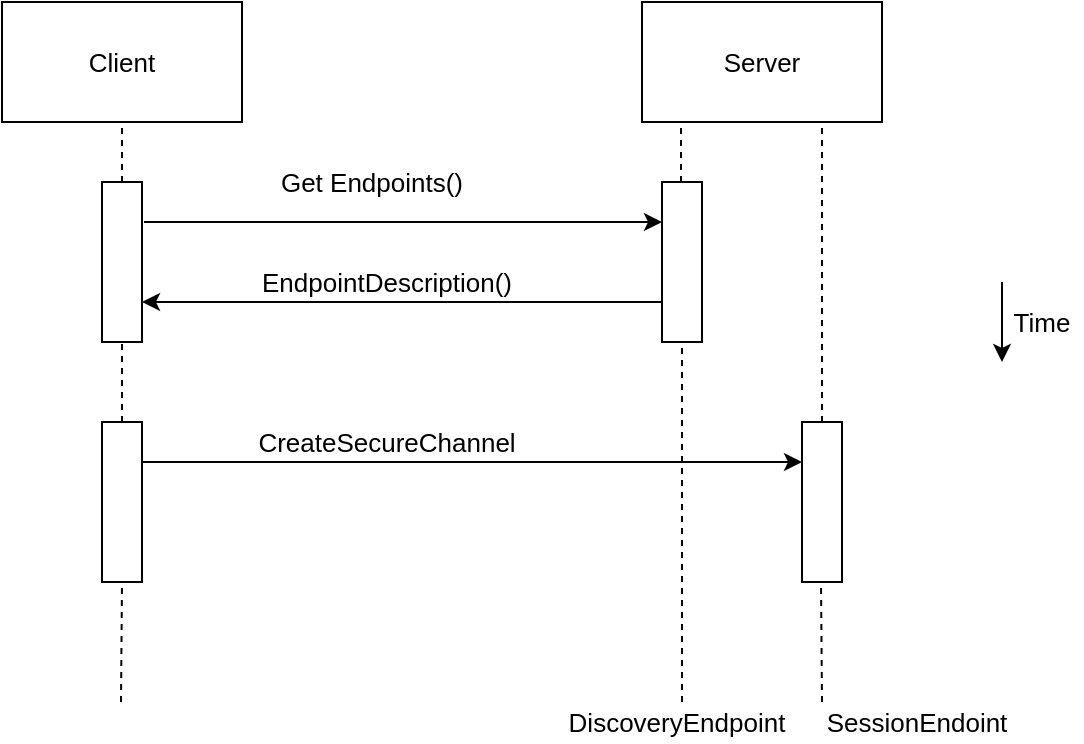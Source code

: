<mxfile version="14.3.1" type="github">
  <diagram id="3hPxVYJImWLscZgYbSC4" name="Page-1">
    <mxGraphModel dx="1350" dy="748" grid="1" gridSize="10" guides="1" tooltips="1" connect="1" arrows="1" fold="1" page="1" pageScale="1" pageWidth="850" pageHeight="1100" math="0" shadow="0">
      <root>
        <mxCell id="0" />
        <mxCell id="1" parent="0" />
        <mxCell id="DC02iXN6waR2BpefgzYk-1" value="Client" style="rounded=0;whiteSpace=wrap;html=1;fontSize=13;" vertex="1" parent="1">
          <mxGeometry x="180" y="180" width="120" height="60" as="geometry" />
        </mxCell>
        <mxCell id="DC02iXN6waR2BpefgzYk-2" value="Server" style="rounded=0;whiteSpace=wrap;html=1;fontSize=13;" vertex="1" parent="1">
          <mxGeometry x="500" y="180" width="120" height="60" as="geometry" />
        </mxCell>
        <mxCell id="DC02iXN6waR2BpefgzYk-3" value="" style="endArrow=none;dashed=1;html=1;entryX=0.5;entryY=1;entryDx=0;entryDy=0;fontSize=13;" edge="1" parent="1" target="DC02iXN6waR2BpefgzYk-1">
          <mxGeometry width="50" height="50" relative="1" as="geometry">
            <mxPoint x="240" y="270" as="sourcePoint" />
            <mxPoint x="450" y="360" as="targetPoint" />
          </mxGeometry>
        </mxCell>
        <mxCell id="DC02iXN6waR2BpefgzYk-4" value="" style="rounded=0;whiteSpace=wrap;html=1;fontSize=13;" vertex="1" parent="1">
          <mxGeometry x="230" y="270" width="20" height="80" as="geometry" />
        </mxCell>
        <mxCell id="DC02iXN6waR2BpefgzYk-5" value="" style="rounded=0;whiteSpace=wrap;html=1;fontSize=13;" vertex="1" parent="1">
          <mxGeometry x="510" y="270" width="20" height="80" as="geometry" />
        </mxCell>
        <mxCell id="DC02iXN6waR2BpefgzYk-6" value="" style="rounded=0;whiteSpace=wrap;html=1;fontSize=13;" vertex="1" parent="1">
          <mxGeometry x="230" y="390" width="20" height="80" as="geometry" />
        </mxCell>
        <mxCell id="DC02iXN6waR2BpefgzYk-7" value="" style="rounded=0;whiteSpace=wrap;html=1;fontSize=13;" vertex="1" parent="1">
          <mxGeometry x="580" y="390" width="20" height="80" as="geometry" />
        </mxCell>
        <mxCell id="DC02iXN6waR2BpefgzYk-9" value="" style="endArrow=none;dashed=1;html=1;entryX=0.5;entryY=1;entryDx=0;entryDy=0;fontSize=13;" edge="1" parent="1">
          <mxGeometry width="50" height="50" relative="1" as="geometry">
            <mxPoint x="519.5" y="270" as="sourcePoint" />
            <mxPoint x="519.5" y="240" as="targetPoint" />
          </mxGeometry>
        </mxCell>
        <mxCell id="DC02iXN6waR2BpefgzYk-12" value="" style="endArrow=none;dashed=1;html=1;entryX=0.5;entryY=1;entryDx=0;entryDy=0;exitX=0.5;exitY=0;exitDx=0;exitDy=0;fontSize=13;" edge="1" parent="1" source="DC02iXN6waR2BpefgzYk-6" target="DC02iXN6waR2BpefgzYk-4">
          <mxGeometry width="50" height="50" relative="1" as="geometry">
            <mxPoint x="250" y="280" as="sourcePoint" />
            <mxPoint x="250" y="250" as="targetPoint" />
          </mxGeometry>
        </mxCell>
        <mxCell id="DC02iXN6waR2BpefgzYk-13" value="" style="endArrow=none;dashed=1;html=1;entryX=0.5;entryY=1;entryDx=0;entryDy=0;exitX=0.5;exitY=0;exitDx=0;exitDy=0;fontSize=13;" edge="1" parent="1" target="DC02iXN6waR2BpefgzYk-6">
          <mxGeometry width="50" height="50" relative="1" as="geometry">
            <mxPoint x="239.5" y="530" as="sourcePoint" />
            <mxPoint x="239.5" y="490" as="targetPoint" />
          </mxGeometry>
        </mxCell>
        <mxCell id="DC02iXN6waR2BpefgzYk-14" value="" style="endArrow=none;dashed=1;html=1;entryX=0.5;entryY=1;entryDx=0;entryDy=0;fontSize=13;" edge="1" parent="1" target="DC02iXN6waR2BpefgzYk-5">
          <mxGeometry width="50" height="50" relative="1" as="geometry">
            <mxPoint x="520" y="530" as="sourcePoint" />
            <mxPoint x="250" y="480" as="targetPoint" />
          </mxGeometry>
        </mxCell>
        <mxCell id="DC02iXN6waR2BpefgzYk-15" value="" style="endArrow=none;dashed=1;html=1;entryX=0.75;entryY=1;entryDx=0;entryDy=0;exitX=0.5;exitY=0;exitDx=0;exitDy=0;fontSize=13;" edge="1" parent="1" source="DC02iXN6waR2BpefgzYk-7" target="DC02iXN6waR2BpefgzYk-2">
          <mxGeometry width="50" height="50" relative="1" as="geometry">
            <mxPoint x="590" y="380" as="sourcePoint" />
            <mxPoint x="530" y="360" as="targetPoint" />
          </mxGeometry>
        </mxCell>
        <mxCell id="DC02iXN6waR2BpefgzYk-16" value="" style="endArrow=none;dashed=1;html=1;entryX=0.75;entryY=1;entryDx=0;entryDy=0;fontSize=13;" edge="1" parent="1">
          <mxGeometry width="50" height="50" relative="1" as="geometry">
            <mxPoint x="590" y="530" as="sourcePoint" />
            <mxPoint x="589.5" y="470" as="targetPoint" />
          </mxGeometry>
        </mxCell>
        <mxCell id="DC02iXN6waR2BpefgzYk-17" value="" style="endArrow=classic;html=1;entryX=0;entryY=0.25;entryDx=0;entryDy=0;fontSize=13;" edge="1" parent="1" target="DC02iXN6waR2BpefgzYk-5">
          <mxGeometry width="50" height="50" relative="1" as="geometry">
            <mxPoint x="251" y="290" as="sourcePoint" />
            <mxPoint x="450" y="360" as="targetPoint" />
          </mxGeometry>
        </mxCell>
        <mxCell id="DC02iXN6waR2BpefgzYk-18" value="" style="endArrow=classic;html=1;entryX=1;entryY=0.75;entryDx=0;entryDy=0;exitX=0;exitY=0.75;exitDx=0;exitDy=0;fontSize=13;" edge="1" parent="1" source="DC02iXN6waR2BpefgzYk-5" target="DC02iXN6waR2BpefgzYk-4">
          <mxGeometry width="50" height="50" relative="1" as="geometry">
            <mxPoint x="261" y="300" as="sourcePoint" />
            <mxPoint x="520" y="300" as="targetPoint" />
          </mxGeometry>
        </mxCell>
        <mxCell id="DC02iXN6waR2BpefgzYk-19" value="" style="endArrow=classic;html=1;exitX=1;exitY=0.25;exitDx=0;exitDy=0;entryX=0;entryY=0.25;entryDx=0;entryDy=0;fontSize=13;" edge="1" parent="1" source="DC02iXN6waR2BpefgzYk-6" target="DC02iXN6waR2BpefgzYk-7">
          <mxGeometry width="50" height="50" relative="1" as="geometry">
            <mxPoint x="400" y="410" as="sourcePoint" />
            <mxPoint x="450" y="360" as="targetPoint" />
          </mxGeometry>
        </mxCell>
        <mxCell id="DC02iXN6waR2BpefgzYk-20" value="" style="endArrow=classic;html=1;fontSize=13;" edge="1" parent="1">
          <mxGeometry width="50" height="50" relative="1" as="geometry">
            <mxPoint x="680" y="320" as="sourcePoint" />
            <mxPoint x="680" y="360" as="targetPoint" />
          </mxGeometry>
        </mxCell>
        <mxCell id="DC02iXN6waR2BpefgzYk-21" value="Time" style="text;html=1;strokeColor=none;fillColor=none;align=center;verticalAlign=middle;whiteSpace=wrap;rounded=0;fontSize=13;" vertex="1" parent="1">
          <mxGeometry x="680" y="330" width="40" height="20" as="geometry" />
        </mxCell>
        <mxCell id="DC02iXN6waR2BpefgzYk-22" value="Get Endpoints()" style="text;html=1;strokeColor=none;fillColor=none;align=center;verticalAlign=middle;whiteSpace=wrap;rounded=0;fontSize=13;" vertex="1" parent="1">
          <mxGeometry x="310" y="260" width="110" height="20" as="geometry" />
        </mxCell>
        <mxCell id="DC02iXN6waR2BpefgzYk-23" value="EndpointDescription()" style="text;html=1;strokeColor=none;fillColor=none;align=center;verticalAlign=middle;whiteSpace=wrap;rounded=0;fontSize=13;" vertex="1" parent="1">
          <mxGeometry x="315" y="310" width="115" height="20" as="geometry" />
        </mxCell>
        <mxCell id="DC02iXN6waR2BpefgzYk-24" value="CreateSecureChannel" style="text;html=1;strokeColor=none;fillColor=none;align=center;verticalAlign=middle;whiteSpace=wrap;rounded=0;fontSize=13;" vertex="1" parent="1">
          <mxGeometry x="315" y="390" width="115" height="20" as="geometry" />
        </mxCell>
        <mxCell id="DC02iXN6waR2BpefgzYk-25" value="DiscoveryEndpoint" style="text;html=1;strokeColor=none;fillColor=none;align=center;verticalAlign=middle;whiteSpace=wrap;rounded=0;fontSize=13;" vertex="1" parent="1">
          <mxGeometry x="460" y="530" width="115" height="20" as="geometry" />
        </mxCell>
        <mxCell id="DC02iXN6waR2BpefgzYk-26" value="SessionEndoint" style="text;html=1;strokeColor=none;fillColor=none;align=center;verticalAlign=middle;whiteSpace=wrap;rounded=0;fontSize=13;" vertex="1" parent="1">
          <mxGeometry x="580" y="530" width="115" height="20" as="geometry" />
        </mxCell>
      </root>
    </mxGraphModel>
  </diagram>
</mxfile>
